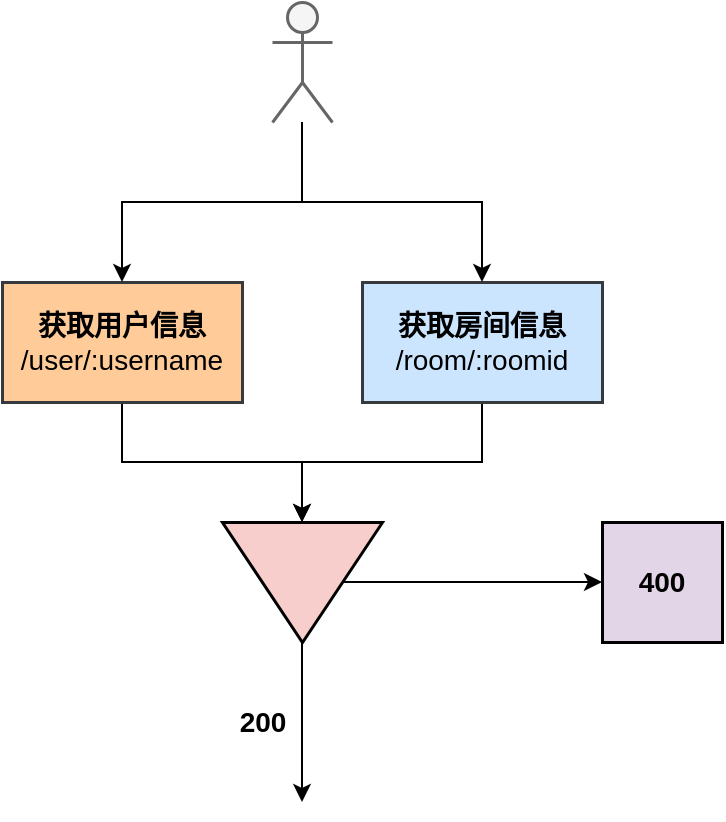 <mxfile version="15.5.1" type="github">
  <diagram id="0W6gI1zaMcV8jhzeGsng" name="Page-1">
    <mxGraphModel dx="996" dy="616" grid="1" gridSize="10" guides="1" tooltips="1" connect="1" arrows="1" fold="1" page="1" pageScale="1" pageWidth="827" pageHeight="1169" math="0" shadow="0">
      <root>
        <mxCell id="0" />
        <mxCell id="1" parent="0" />
        <mxCell id="dD_tR-46pwAuyIkLDm4j-2" style="edgeStyle=orthogonalEdgeStyle;rounded=0;orthogonalLoop=1;jettySize=auto;html=1;entryX=0;entryY=0.5;entryDx=0;entryDy=0;fontSize=14;" edge="1" parent="1" source="5gr-5OpFDuaY5Mmk2K2i-1" target="dD_tR-46pwAuyIkLDm4j-1">
          <mxGeometry relative="1" as="geometry" />
        </mxCell>
        <mxCell id="5gr-5OpFDuaY5Mmk2K2i-1" value="&lt;font style=&quot;font-size: 14px&quot;&gt;&lt;b&gt;获取用户信息&lt;br&gt;&lt;/b&gt;/user/:username&lt;/font&gt;" style="rounded=0;whiteSpace=wrap;html=1;fillColor=#ffcc99;strokeColor=#36393d;strokeWidth=1.5;" parent="1" vertex="1">
          <mxGeometry x="170" y="180" width="120" height="60" as="geometry" />
        </mxCell>
        <mxCell id="dD_tR-46pwAuyIkLDm4j-4" style="edgeStyle=orthogonalEdgeStyle;rounded=0;orthogonalLoop=1;jettySize=auto;html=1;fontSize=14;" edge="1" parent="1" source="5gr-5OpFDuaY5Mmk2K2i-2" target="dD_tR-46pwAuyIkLDm4j-1">
          <mxGeometry relative="1" as="geometry" />
        </mxCell>
        <mxCell id="5gr-5OpFDuaY5Mmk2K2i-2" value="&lt;font style=&quot;font-size: 14px&quot;&gt;&lt;b&gt;获取房间信息&lt;br&gt;&lt;/b&gt;/room/:roomid&lt;/font&gt;" style="rounded=0;whiteSpace=wrap;html=1;fillColor=#cce5ff;strokeColor=#36393d;strokeWidth=1.5;" parent="1" vertex="1">
          <mxGeometry x="350" y="180" width="120" height="60" as="geometry" />
        </mxCell>
        <mxCell id="dD_tR-46pwAuyIkLDm4j-5" style="edgeStyle=orthogonalEdgeStyle;rounded=0;orthogonalLoop=1;jettySize=auto;html=1;fontSize=14;" edge="1" parent="1" source="dD_tR-46pwAuyIkLDm4j-1">
          <mxGeometry relative="1" as="geometry">
            <mxPoint x="320" y="440" as="targetPoint" />
          </mxGeometry>
        </mxCell>
        <mxCell id="dD_tR-46pwAuyIkLDm4j-8" value="" style="edgeStyle=orthogonalEdgeStyle;rounded=0;orthogonalLoop=1;jettySize=auto;html=1;fontSize=14;" edge="1" parent="1" source="dD_tR-46pwAuyIkLDm4j-1">
          <mxGeometry relative="1" as="geometry">
            <mxPoint x="470" y="330" as="targetPoint" />
          </mxGeometry>
        </mxCell>
        <mxCell id="dD_tR-46pwAuyIkLDm4j-1" value="" style="triangle;whiteSpace=wrap;html=1;fontSize=14;strokeWidth=1.5;rotation=90;direction=east;fillColor=#f8cecc;strokeColor=#000000;" vertex="1" parent="1">
          <mxGeometry x="290" y="290" width="60" height="80" as="geometry" />
        </mxCell>
        <mxCell id="dD_tR-46pwAuyIkLDm4j-6" value="&lt;b&gt;200&lt;/b&gt;" style="text;html=1;align=center;verticalAlign=middle;resizable=0;points=[];autosize=1;strokeColor=none;fillColor=none;fontSize=14;" vertex="1" parent="1">
          <mxGeometry x="280" y="390" width="40" height="20" as="geometry" />
        </mxCell>
        <mxCell id="dD_tR-46pwAuyIkLDm4j-14" value="" style="edgeStyle=orthogonalEdgeStyle;rounded=0;orthogonalLoop=1;jettySize=auto;html=1;fontSize=14;" edge="1" parent="1" source="dD_tR-46pwAuyIkLDm4j-9" target="5gr-5OpFDuaY5Mmk2K2i-2">
          <mxGeometry relative="1" as="geometry">
            <Array as="points">
              <mxPoint x="320" y="140" />
              <mxPoint x="410" y="140" />
            </Array>
          </mxGeometry>
        </mxCell>
        <mxCell id="dD_tR-46pwAuyIkLDm4j-15" style="edgeStyle=orthogonalEdgeStyle;rounded=0;orthogonalLoop=1;jettySize=auto;html=1;fontSize=14;" edge="1" parent="1" target="5gr-5OpFDuaY5Mmk2K2i-1">
          <mxGeometry relative="1" as="geometry">
            <mxPoint x="320" y="140" as="sourcePoint" />
            <Array as="points">
              <mxPoint x="345" y="140" />
              <mxPoint x="230" y="140" />
            </Array>
          </mxGeometry>
        </mxCell>
        <mxCell id="dD_tR-46pwAuyIkLDm4j-9" value="" style="shape=umlActor;verticalLabelPosition=bottom;verticalAlign=top;html=1;outlineConnect=0;fontSize=14;strokeColor=#666666;strokeWidth=1.5;fillColor=#f5f5f5;fontColor=#333333;" vertex="1" parent="1">
          <mxGeometry x="305" y="40" width="30" height="60" as="geometry" />
        </mxCell>
        <mxCell id="dD_tR-46pwAuyIkLDm4j-11" value="&lt;b&gt;400&lt;/b&gt;" style="rounded=0;whiteSpace=wrap;html=1;fontSize=14;strokeColor=#000000;strokeWidth=1.5;fillColor=#e1d5e7;" vertex="1" parent="1">
          <mxGeometry x="470" y="300" width="60" height="60" as="geometry" />
        </mxCell>
      </root>
    </mxGraphModel>
  </diagram>
</mxfile>
